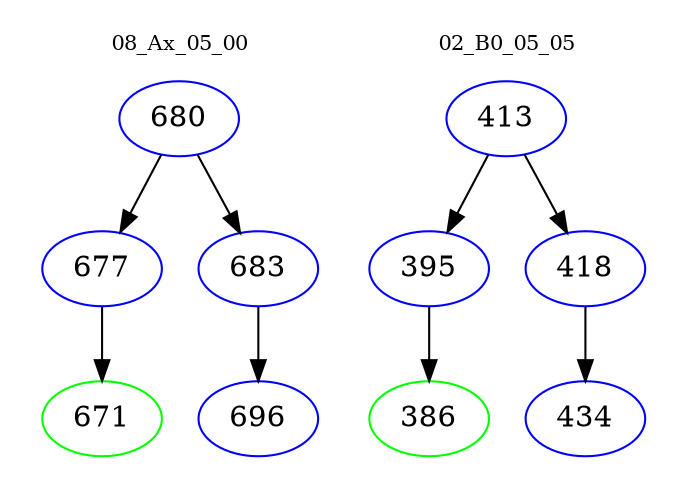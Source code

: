 digraph{
subgraph cluster_0 {
color = white
label = "08_Ax_05_00";
fontsize=10;
T0_680 [label="680", color="blue"]
T0_680 -> T0_677 [color="black"]
T0_677 [label="677", color="blue"]
T0_677 -> T0_671 [color="black"]
T0_671 [label="671", color="green"]
T0_680 -> T0_683 [color="black"]
T0_683 [label="683", color="blue"]
T0_683 -> T0_696 [color="black"]
T0_696 [label="696", color="blue"]
}
subgraph cluster_1 {
color = white
label = "02_B0_05_05";
fontsize=10;
T1_413 [label="413", color="blue"]
T1_413 -> T1_395 [color="black"]
T1_395 [label="395", color="blue"]
T1_395 -> T1_386 [color="black"]
T1_386 [label="386", color="green"]
T1_413 -> T1_418 [color="black"]
T1_418 [label="418", color="blue"]
T1_418 -> T1_434 [color="black"]
T1_434 [label="434", color="blue"]
}
}
